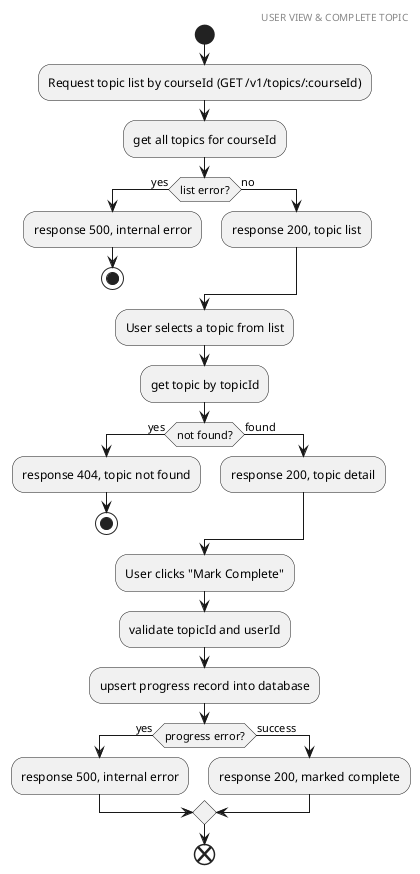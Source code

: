 @startuml User view and complete topic
header USER VIEW & COMPLETE TOPIC
start

:Request topic list by courseId (GET /v1/topics/:courseId);
:get all topics for courseId;
if (list error?) then (yes)
  :response 500, internal error;
  stop
else (no)
  :response 200, topic list;
endif

:User selects a topic from list;
:get topic by topicId;
if (not found?) then (yes)
  :response 404, topic not found;
  stop
else (found)
  :response 200, topic detail;
endif

:User clicks "Mark Complete";
:validate topicId and userId;
:upsert progress record into database;
if (progress error?) then (yes)
  :response 500, internal error;
else (success)
  :response 200, marked complete;
endif

end
@enduml
